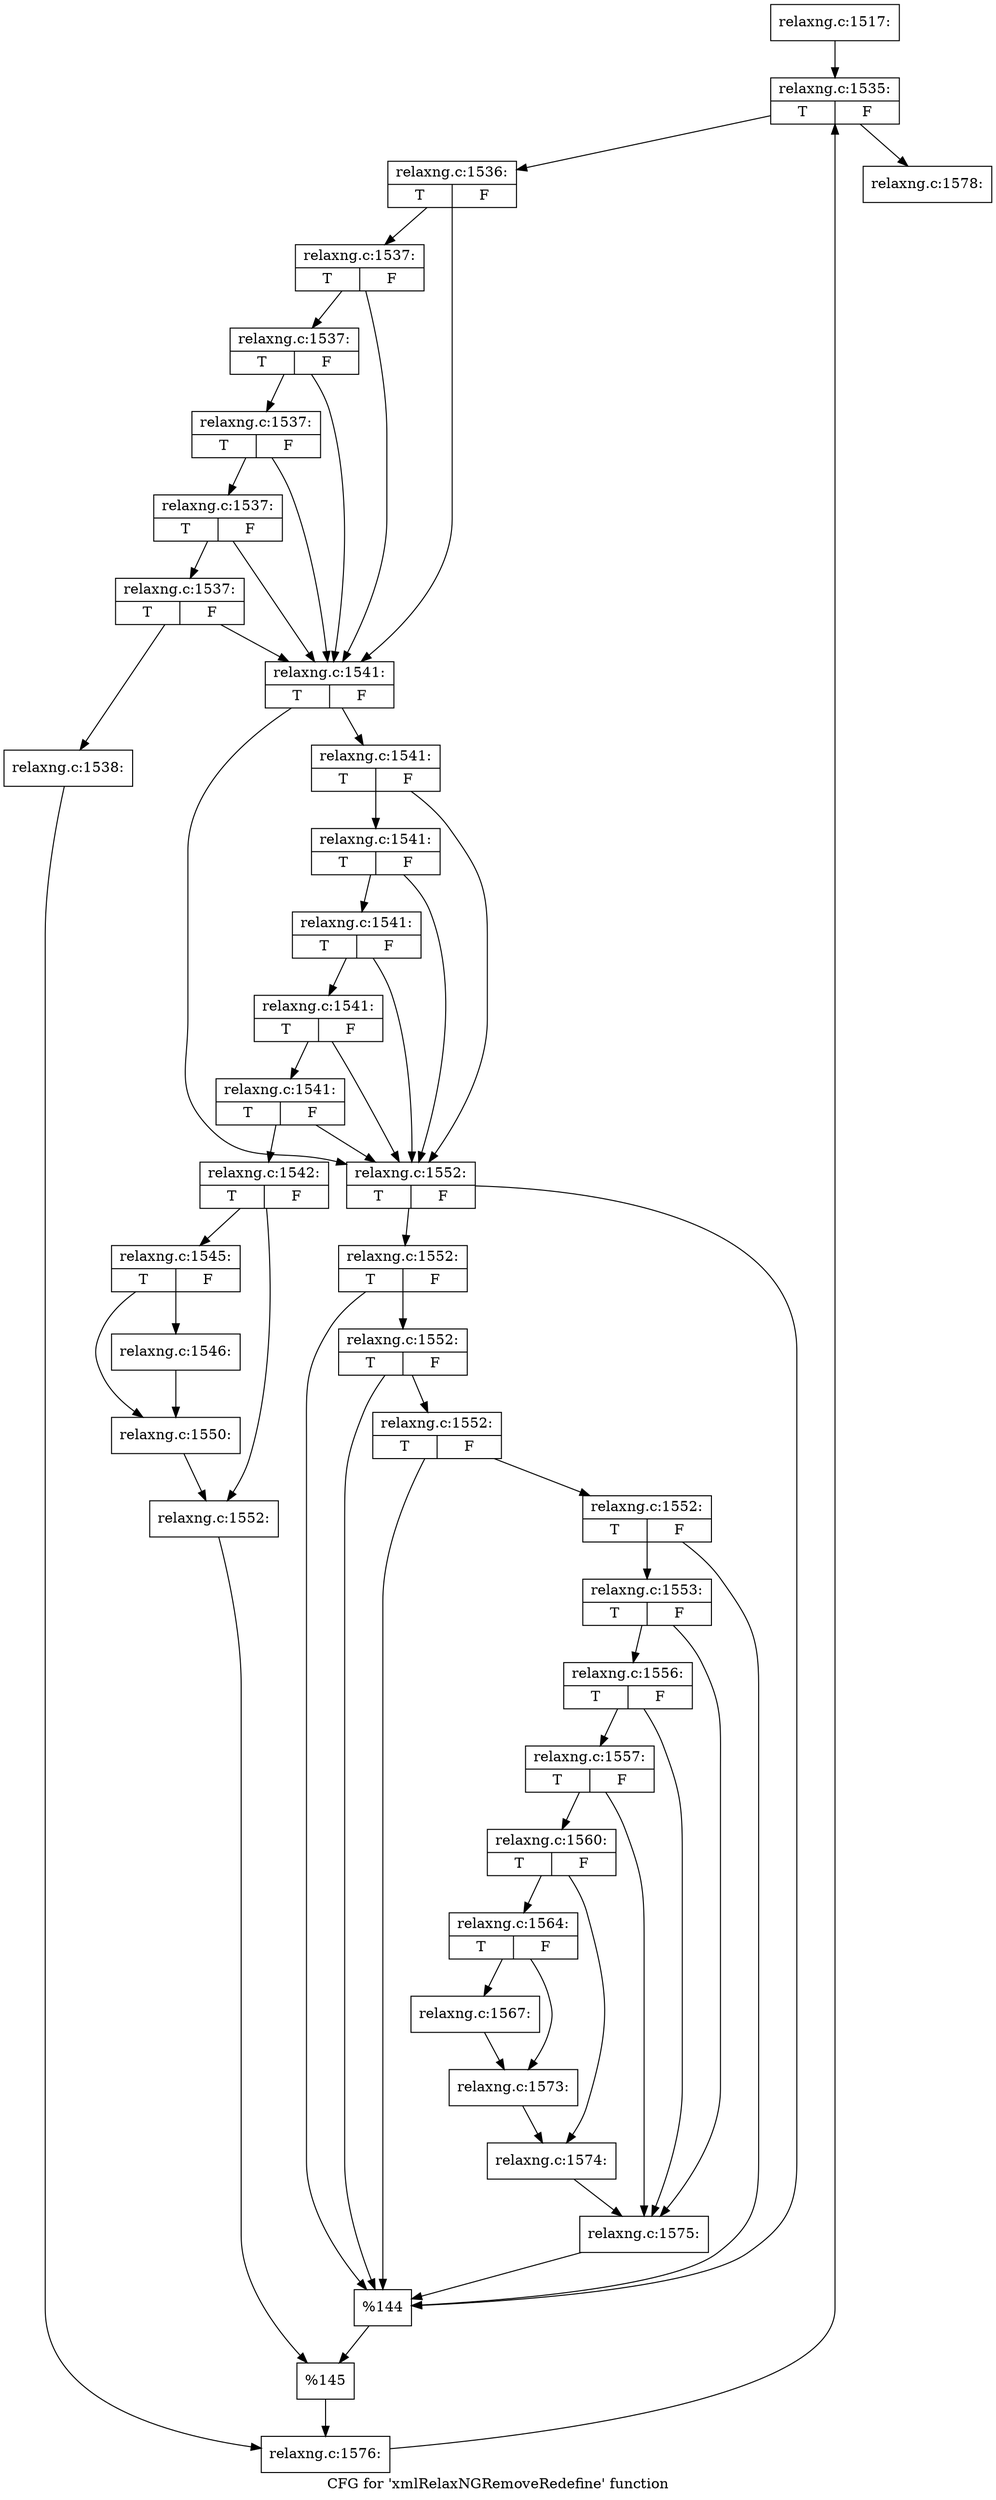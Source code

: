 digraph "CFG for 'xmlRelaxNGRemoveRedefine' function" {
	label="CFG for 'xmlRelaxNGRemoveRedefine' function";

	Node0x3b4deb0 [shape=record,label="{relaxng.c:1517:}"];
	Node0x3b4deb0 -> Node0x3b4fc90;
	Node0x3b4fc90 [shape=record,label="{relaxng.c:1535:|{<s0>T|<s1>F}}"];
	Node0x3b4fc90 -> Node0x3b50080;
	Node0x3b4fc90 -> Node0x3b4feb0;
	Node0x3b50080 [shape=record,label="{relaxng.c:1536:|{<s0>T|<s1>F}}"];
	Node0x3b50080 -> Node0x3b504f0;
	Node0x3b50080 -> Node0x3b504a0;
	Node0x3b504f0 [shape=record,label="{relaxng.c:1537:|{<s0>T|<s1>F}}"];
	Node0x3b504f0 -> Node0x3b508f0;
	Node0x3b504f0 -> Node0x3b504a0;
	Node0x3b508f0 [shape=record,label="{relaxng.c:1537:|{<s0>T|<s1>F}}"];
	Node0x3b508f0 -> Node0x3b508a0;
	Node0x3b508f0 -> Node0x3b504a0;
	Node0x3b508a0 [shape=record,label="{relaxng.c:1537:|{<s0>T|<s1>F}}"];
	Node0x3b508a0 -> Node0x3b50850;
	Node0x3b508a0 -> Node0x3b504a0;
	Node0x3b50850 [shape=record,label="{relaxng.c:1537:|{<s0>T|<s1>F}}"];
	Node0x3b50850 -> Node0x3b50800;
	Node0x3b50850 -> Node0x3b504a0;
	Node0x3b50800 [shape=record,label="{relaxng.c:1537:|{<s0>T|<s1>F}}"];
	Node0x3b50800 -> Node0x3b50400;
	Node0x3b50800 -> Node0x3b504a0;
	Node0x3b50400 [shape=record,label="{relaxng.c:1538:}"];
	Node0x3b50400 -> Node0x3b50450;
	Node0x3b504a0 [shape=record,label="{relaxng.c:1541:|{<s0>T|<s1>F}}"];
	Node0x3b504a0 -> Node0x3b51d20;
	Node0x3b504a0 -> Node0x3b51cd0;
	Node0x3b51d20 [shape=record,label="{relaxng.c:1541:|{<s0>T|<s1>F}}"];
	Node0x3b51d20 -> Node0x3b52120;
	Node0x3b51d20 -> Node0x3b51cd0;
	Node0x3b52120 [shape=record,label="{relaxng.c:1541:|{<s0>T|<s1>F}}"];
	Node0x3b52120 -> Node0x3b520d0;
	Node0x3b52120 -> Node0x3b51cd0;
	Node0x3b520d0 [shape=record,label="{relaxng.c:1541:|{<s0>T|<s1>F}}"];
	Node0x3b520d0 -> Node0x3b52080;
	Node0x3b520d0 -> Node0x3b51cd0;
	Node0x3b52080 [shape=record,label="{relaxng.c:1541:|{<s0>T|<s1>F}}"];
	Node0x3b52080 -> Node0x3b52030;
	Node0x3b52080 -> Node0x3b51cd0;
	Node0x3b52030 [shape=record,label="{relaxng.c:1541:|{<s0>T|<s1>F}}"];
	Node0x3b52030 -> Node0x3b51c30;
	Node0x3b52030 -> Node0x3b51cd0;
	Node0x3b51c30 [shape=record,label="{relaxng.c:1542:|{<s0>T|<s1>F}}"];
	Node0x3b51c30 -> Node0x3b533e0;
	Node0x3b51c30 -> Node0x3b53430;
	Node0x3b533e0 [shape=record,label="{relaxng.c:1545:|{<s0>T|<s1>F}}"];
	Node0x3b533e0 -> Node0x3b537f0;
	Node0x3b533e0 -> Node0x3b53840;
	Node0x3b537f0 [shape=record,label="{relaxng.c:1546:}"];
	Node0x3b537f0 -> Node0x3b53840;
	Node0x3b53840 [shape=record,label="{relaxng.c:1550:}"];
	Node0x3b53840 -> Node0x3b53430;
	Node0x3b53430 [shape=record,label="{relaxng.c:1552:}"];
	Node0x3b53430 -> Node0x3b51c80;
	Node0x3b51cd0 [shape=record,label="{relaxng.c:1552:|{<s0>T|<s1>F}}"];
	Node0x3b51cd0 -> Node0x3b54630;
	Node0x3b51cd0 -> Node0x3b544c0;
	Node0x3b54630 [shape=record,label="{relaxng.c:1552:|{<s0>T|<s1>F}}"];
	Node0x3b54630 -> Node0x3b545e0;
	Node0x3b54630 -> Node0x3b544c0;
	Node0x3b545e0 [shape=record,label="{relaxng.c:1552:|{<s0>T|<s1>F}}"];
	Node0x3b545e0 -> Node0x3b54590;
	Node0x3b545e0 -> Node0x3b544c0;
	Node0x3b54590 [shape=record,label="{relaxng.c:1552:|{<s0>T|<s1>F}}"];
	Node0x3b54590 -> Node0x3b54510;
	Node0x3b54590 -> Node0x3b544c0;
	Node0x3b54510 [shape=record,label="{relaxng.c:1552:|{<s0>T|<s1>F}}"];
	Node0x3b54510 -> Node0x3b54470;
	Node0x3b54510 -> Node0x3b544c0;
	Node0x3b54470 [shape=record,label="{relaxng.c:1553:|{<s0>T|<s1>F}}"];
	Node0x3b54470 -> Node0x3c101b0;
	Node0x3b54470 -> Node0x3c100e0;
	Node0x3c101b0 [shape=record,label="{relaxng.c:1556:|{<s0>T|<s1>F}}"];
	Node0x3c101b0 -> Node0x3c10130;
	Node0x3c101b0 -> Node0x3c100e0;
	Node0x3c10130 [shape=record,label="{relaxng.c:1557:|{<s0>T|<s1>F}}"];
	Node0x3c10130 -> Node0x3c10090;
	Node0x3c10130 -> Node0x3c100e0;
	Node0x3c10090 [shape=record,label="{relaxng.c:1560:|{<s0>T|<s1>F}}"];
	Node0x3c10090 -> Node0x3c10d30;
	Node0x3c10090 -> Node0x3c10d80;
	Node0x3c10d30 [shape=record,label="{relaxng.c:1564:|{<s0>T|<s1>F}}"];
	Node0x3c10d30 -> Node0x3c114e0;
	Node0x3c10d30 -> Node0x3c11530;
	Node0x3c114e0 [shape=record,label="{relaxng.c:1567:}"];
	Node0x3c114e0 -> Node0x3c11530;
	Node0x3c11530 [shape=record,label="{relaxng.c:1573:}"];
	Node0x3c11530 -> Node0x3c10d80;
	Node0x3c10d80 [shape=record,label="{relaxng.c:1574:}"];
	Node0x3c10d80 -> Node0x3c100e0;
	Node0x3c100e0 [shape=record,label="{relaxng.c:1575:}"];
	Node0x3c100e0 -> Node0x3b544c0;
	Node0x3b544c0 [shape=record,label="{%144}"];
	Node0x3b544c0 -> Node0x3b51c80;
	Node0x3b51c80 [shape=record,label="{%145}"];
	Node0x3b51c80 -> Node0x3b50450;
	Node0x3b50450 [shape=record,label="{relaxng.c:1576:}"];
	Node0x3b50450 -> Node0x3b4fc90;
	Node0x3b4feb0 [shape=record,label="{relaxng.c:1578:}"];
}
